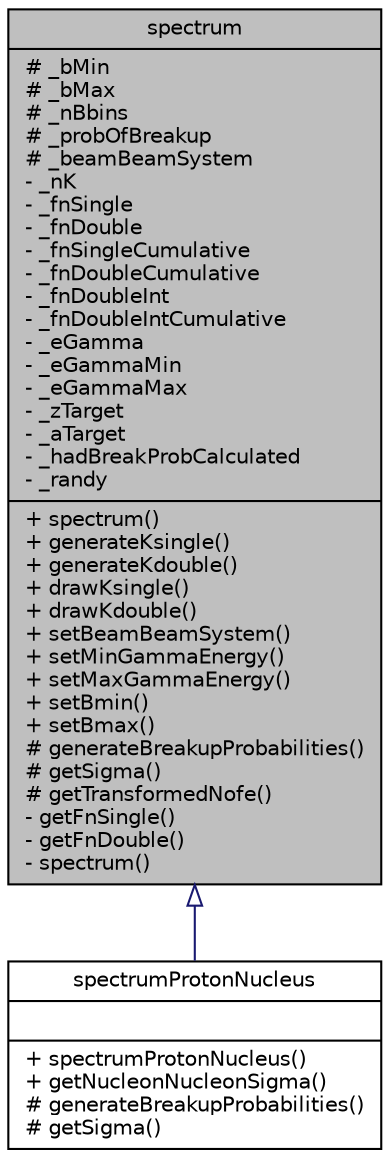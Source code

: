 digraph "spectrum"
{
 // LATEX_PDF_SIZE
  bgcolor="transparent";
  edge [fontname="Helvetica",fontsize="10",labelfontname="Helvetica",labelfontsize="10"];
  node [fontname="Helvetica",fontsize="10",shape=record];
  Node0 [label="{spectrum\n|# _bMin\l# _bMax\l# _nBbins\l# _probOfBreakup\l# _beamBeamSystem\l- _nK\l- _fnSingle\l- _fnDouble\l- _fnSingleCumulative\l- _fnDoubleCumulative\l- _fnDoubleInt\l- _fnDoubleIntCumulative\l- _eGamma\l- _eGammaMin\l- _eGammaMax\l- _zTarget\l- _aTarget\l- _hadBreakProbCalculated\l- _randy\l|+ spectrum()\l+ generateKsingle()\l+ generateKdouble()\l+ drawKsingle()\l+ drawKdouble()\l+ setBeamBeamSystem()\l+ setMinGammaEnergy()\l+ setMaxGammaEnergy()\l+ setBmin()\l+ setBmax()\l# generateBreakupProbabilities()\l# getSigma()\l# getTransformedNofe()\l- getFnSingle()\l- getFnDouble()\l- spectrum()\l}",height=0.2,width=0.4,color="black", fillcolor="grey75", style="filled", fontcolor="black",tooltip=" "];
  Node0 -> Node1 [dir="back",color="midnightblue",fontsize="10",style="solid",arrowtail="onormal",fontname="Helvetica"];
  Node1 [label="{spectrumProtonNucleus\n||+ spectrumProtonNucleus()\l+ getNucleonNucleonSigma()\l# generateBreakupProbabilities()\l# getSigma()\l}",height=0.2,width=0.4,color="black",URL="$classspectrumProtonNucleus.html",tooltip=" "];
}
